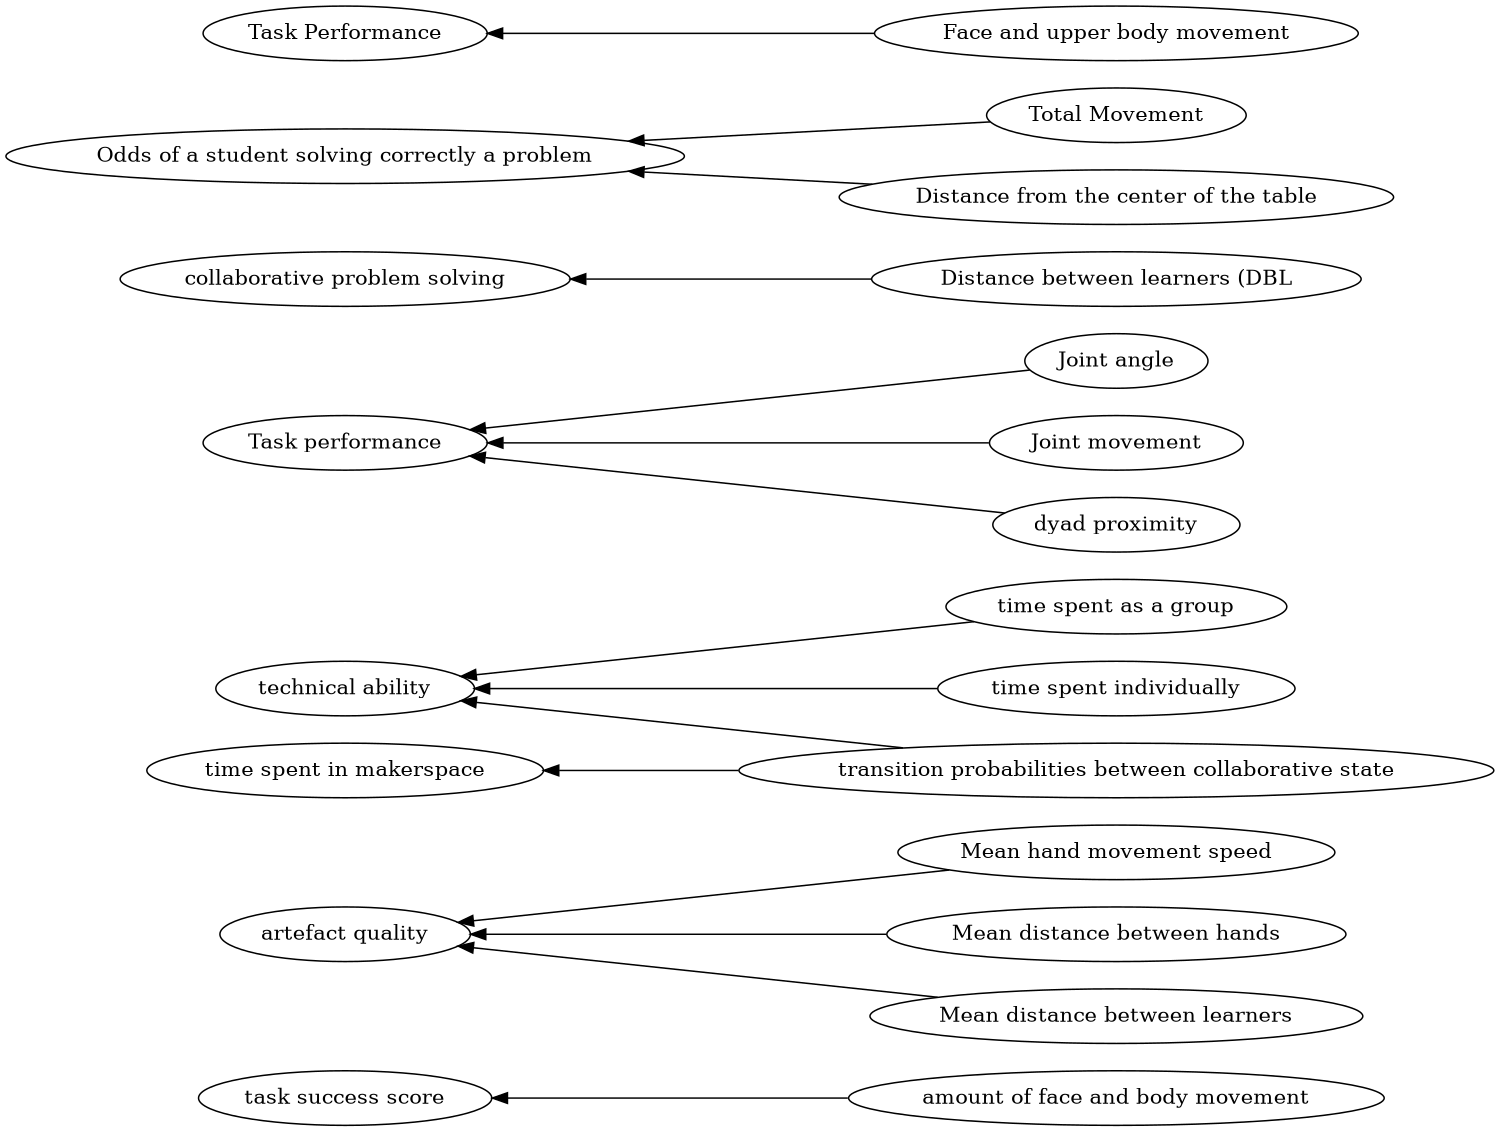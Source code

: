 digraph Test {
	rankdir=RL
	size="10,10"
	overlap=false
	splines=true
	{rank=same; "amount of face and body movement" "Mean hand movement speed" "time spent as a group" "Joint angle" "Distance between learners (DBL" "Mean distance between hands" "Mean distance between learners" "transition probabilities between collaborative state" "Total Movement" "Joint movement" "time spent individually" "Distance from the center of the table" "Face and upper body movement" "dyad proximity";}
	{rank=same; "technical ability" "task success score" "Odds of a student solving correctly a problem" "collaborative problem solving" "Task Performance" "Task performance" "artefact quality" "time spent in makerspace";}
	"Total Movement" [href="https://scholar.google.com/scholar?hl=en&q=Expertise%20estimation%20based%20on%20simple%20multimodal%20features" target=_blank]
	"Total Movement" -> "Odds of a student solving correctly a problem"
	"Distance from the center of the table" [href="https://scholar.google.com/scholar?hl=en&q=Expertise%20estimation%20based%20on%20simple%20multimodal%20features" target=_blank]
	"Distance from the center of the table" -> "Odds of a student solving correctly a problem"
	"Face and upper body movement" [href="https://scholar.google.com/scholar?hl=en&q=Modeling%20Team-level%20Multimodal%20Dynamics%20during%20Multiparty%20Collaboration" target=_blank]
	"Face and upper body movement" -> "Task Performance"
	"Mean distance between learners" [href="https://scholar.google.com/scholar?hl=en&q=Supervised%20machine%20learning%20in%20multimodal%20learning%20analytics%20for%20estimating%20success%20in%20project-based%20learning" target=_blank]
	"Mean distance between learners" -> "artefact quality"
	"Mean distance between hands" [href="https://scholar.google.com/scholar?hl=en&q=Supervised%20machine%20learning%20in%20multimodal%20learning%20analytics%20for%20estimating%20success%20in%20project-based%20learning" target=_blank]
	"Mean distance between hands" -> "artefact quality"
	"Mean hand movement speed" [href="https://scholar.google.com/scholar?hl=en&q=Supervised%20machine%20learning%20in%20multimodal%20learning%20analytics%20for%20estimating%20success%20in%20project-based%20learning" target=_blank]
	"Mean hand movement speed" -> "artefact quality"
	"Joint movement" [href="https://scholar.google.com/scholar?hl=en&q=Exploring%20Collaboration%20Using%20Motion%20Sensors%20and%20Multi-Modal%20Learning%20Analytics" target=_blank]
	"Joint movement" -> "Task performance"
	"Joint angle" [href="https://scholar.google.com/scholar?hl=en&q=Exploring%20Collaboration%20Using%20Motion%20Sensors%20and%20Multi-Modal%20Learning%20Analytics" target=_blank]
	"Joint angle" -> "Task performance"
	"dyad proximity" [href="https://scholar.google.com/scholar?hl=en&q=Exploring%20Collaboration%20Using%20Motion%20Sensors%20and%20Multi-Modal%20Learning%20Analytics" target=_blank]
	"dyad proximity" -> "Task performance"
	"amount of face and body movement" [href="https://scholar.google.com/scholar?hl=en&q=Focused%20or%20Stuck%20Together:%20Multimodal%20Patterns%20Reveal%20Triads’%20Performance%20in%20Collaborative%20Problem%20Solving" target=_blank]
	"amount of face and body movement" -> "task success score"
	"time spent individually" [href="https://scholar.google.com/scholar?hl=en&q=Using%20Motion%20Sensors%20to%20Understand%20Collaborative%20Interactions%20in%20Digital%20Fabrication%20Labs" target=_blank]
	"time spent individually" -> "technical ability"
	"time spent as a group" [href="https://scholar.google.com/scholar?hl=en&q=Using%20Motion%20Sensors%20to%20Understand%20Collaborative%20Interactions%20in%20Digital%20Fabrication%20Labs" target=_blank]
	"time spent as a group" -> "technical ability"
	"transition probabilities between collaborative state" [href="https://scholar.google.com/scholar?hl=en&q=Using%20Motion%20Sensors%20to%20Understand%20Collaborative%20Interactions%20in%20Digital%20Fabrication%20Labs" target=_blank]
	"transition probabilities between collaborative state" -> "technical ability"
	"transition probabilities between collaborative state" [href="https://scholar.google.com/scholar?hl=en&q=Using%20Motion%20Sensors%20to%20Understand%20Collaborative%20Interactions%20in%20Digital%20Fabrication%20Labs" target=_blank]
	"transition probabilities between collaborative state" -> "time spent in makerspace"
	"Distance between learners (DBL" [href="https://scholar.google.com/scholar?hl=en&q=Estimation%20of%20success%20in%20collaborative%20learning%20based%20on%20multimodal%20learning%20analytics%20features" target=_blank]
	"Distance between learners (DBL" -> "collaborative problem solving"
}
